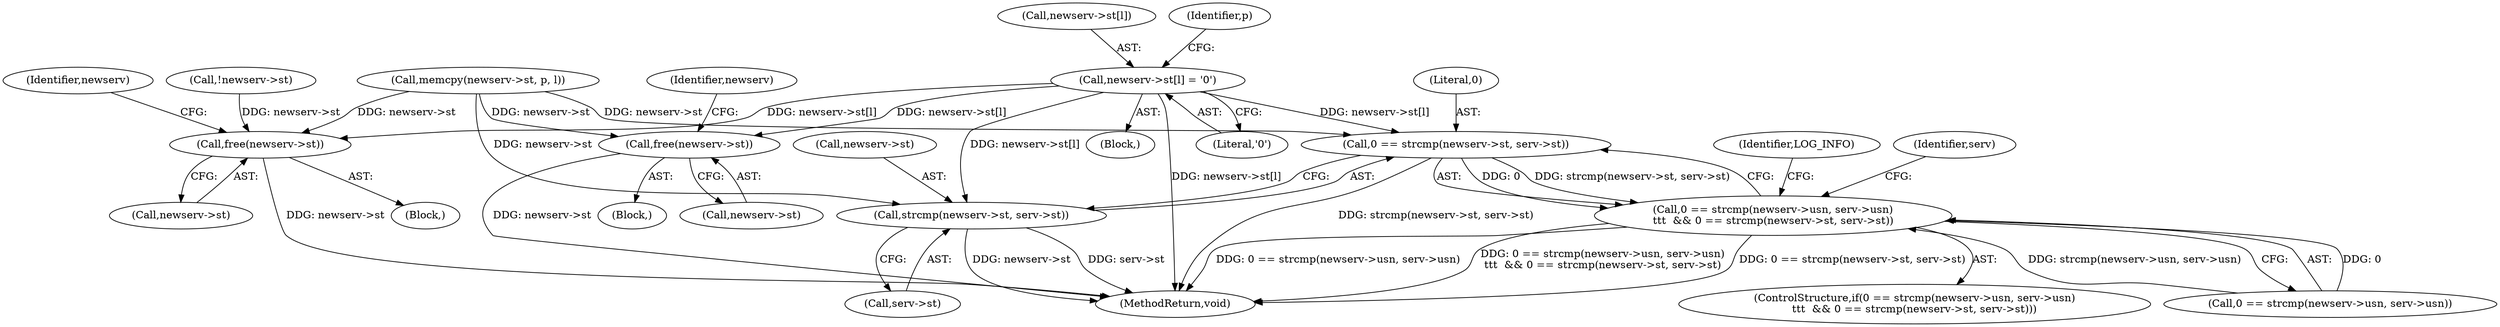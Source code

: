 digraph "0_miniupnp_b238cade9a173c6f751a34acf8ccff838a62aa47@array" {
"1000740" [label="(Call,newserv->st[l] = '\0')"];
"1000985" [label="(Call,0 == strcmp(newserv->st, serv->st))"];
"1000975" [label="(Call,0 == strcmp(newserv->usn, serv->usn)\n\t\t\t  && 0 == strcmp(newserv->st, serv->st))"];
"1000987" [label="(Call,strcmp(newserv->st, serv->st))"];
"1000998" [label="(Call,free(newserv->st))"];
"1001104" [label="(Call,free(newserv->st))"];
"1000974" [label="(ControlStructure,if(0 == strcmp(newserv->usn, serv->usn)\n\t\t\t  && 0 == strcmp(newserv->st, serv->st)))"];
"1000991" [label="(Call,serv->st)"];
"1000999" [label="(Call,newserv->st)"];
"1000976" [label="(Call,0 == strcmp(newserv->usn, serv->usn))"];
"1000255" [label="(Block,)"];
"1001103" [label="(Block,)"];
"1000741" [label="(Call,newserv->st[l])"];
"1000725" [label="(Call,!newserv->st)"];
"1000967" [label="(Identifier,serv)"];
"1000986" [label="(Literal,0)"];
"1001105" [label="(Call,newserv->st)"];
"1000988" [label="(Call,newserv->st)"];
"1001110" [label="(Identifier,newserv)"];
"1000994" [label="(Block,)"];
"1001004" [label="(Identifier,newserv)"];
"1000748" [label="(Identifier,p)"];
"1000987" [label="(Call,strcmp(newserv->st, serv->st))"];
"1001136" [label="(MethodReturn,void)"];
"1000746" [label="(Literal,'\0')"];
"1000985" [label="(Call,0 == strcmp(newserv->st, serv->st))"];
"1000996" [label="(Identifier,LOG_INFO)"];
"1000975" [label="(Call,0 == strcmp(newserv->usn, serv->usn)\n\t\t\t  && 0 == strcmp(newserv->st, serv->st))"];
"1000998" [label="(Call,free(newserv->st))"];
"1001104" [label="(Call,free(newserv->st))"];
"1000740" [label="(Call,newserv->st[l] = '\0')"];
"1000734" [label="(Call,memcpy(newserv->st, p, l))"];
"1000740" -> "1000255"  [label="AST: "];
"1000740" -> "1000746"  [label="CFG: "];
"1000741" -> "1000740"  [label="AST: "];
"1000746" -> "1000740"  [label="AST: "];
"1000748" -> "1000740"  [label="CFG: "];
"1000740" -> "1001136"  [label="DDG: newserv->st[l]"];
"1000740" -> "1000985"  [label="DDG: newserv->st[l]"];
"1000740" -> "1000987"  [label="DDG: newserv->st[l]"];
"1000740" -> "1000998"  [label="DDG: newserv->st[l]"];
"1000740" -> "1001104"  [label="DDG: newserv->st[l]"];
"1000985" -> "1000975"  [label="AST: "];
"1000985" -> "1000987"  [label="CFG: "];
"1000986" -> "1000985"  [label="AST: "];
"1000987" -> "1000985"  [label="AST: "];
"1000975" -> "1000985"  [label="CFG: "];
"1000985" -> "1001136"  [label="DDG: strcmp(newserv->st, serv->st)"];
"1000985" -> "1000975"  [label="DDG: 0"];
"1000985" -> "1000975"  [label="DDG: strcmp(newserv->st, serv->st)"];
"1000734" -> "1000985"  [label="DDG: newserv->st"];
"1000975" -> "1000974"  [label="AST: "];
"1000975" -> "1000976"  [label="CFG: "];
"1000976" -> "1000975"  [label="AST: "];
"1000996" -> "1000975"  [label="CFG: "];
"1000967" -> "1000975"  [label="CFG: "];
"1000975" -> "1001136"  [label="DDG: 0 == strcmp(newserv->usn, serv->usn)\n\t\t\t  && 0 == strcmp(newserv->st, serv->st)"];
"1000975" -> "1001136"  [label="DDG: 0 == strcmp(newserv->st, serv->st)"];
"1000975" -> "1001136"  [label="DDG: 0 == strcmp(newserv->usn, serv->usn)"];
"1000976" -> "1000975"  [label="DDG: 0"];
"1000976" -> "1000975"  [label="DDG: strcmp(newserv->usn, serv->usn)"];
"1000987" -> "1000991"  [label="CFG: "];
"1000988" -> "1000987"  [label="AST: "];
"1000991" -> "1000987"  [label="AST: "];
"1000987" -> "1001136"  [label="DDG: newserv->st"];
"1000987" -> "1001136"  [label="DDG: serv->st"];
"1000734" -> "1000987"  [label="DDG: newserv->st"];
"1000998" -> "1000994"  [label="AST: "];
"1000998" -> "1000999"  [label="CFG: "];
"1000999" -> "1000998"  [label="AST: "];
"1001004" -> "1000998"  [label="CFG: "];
"1000998" -> "1001136"  [label="DDG: newserv->st"];
"1000734" -> "1000998"  [label="DDG: newserv->st"];
"1001104" -> "1001103"  [label="AST: "];
"1001104" -> "1001105"  [label="CFG: "];
"1001105" -> "1001104"  [label="AST: "];
"1001110" -> "1001104"  [label="CFG: "];
"1001104" -> "1001136"  [label="DDG: newserv->st"];
"1000734" -> "1001104"  [label="DDG: newserv->st"];
"1000725" -> "1001104"  [label="DDG: newserv->st"];
}
